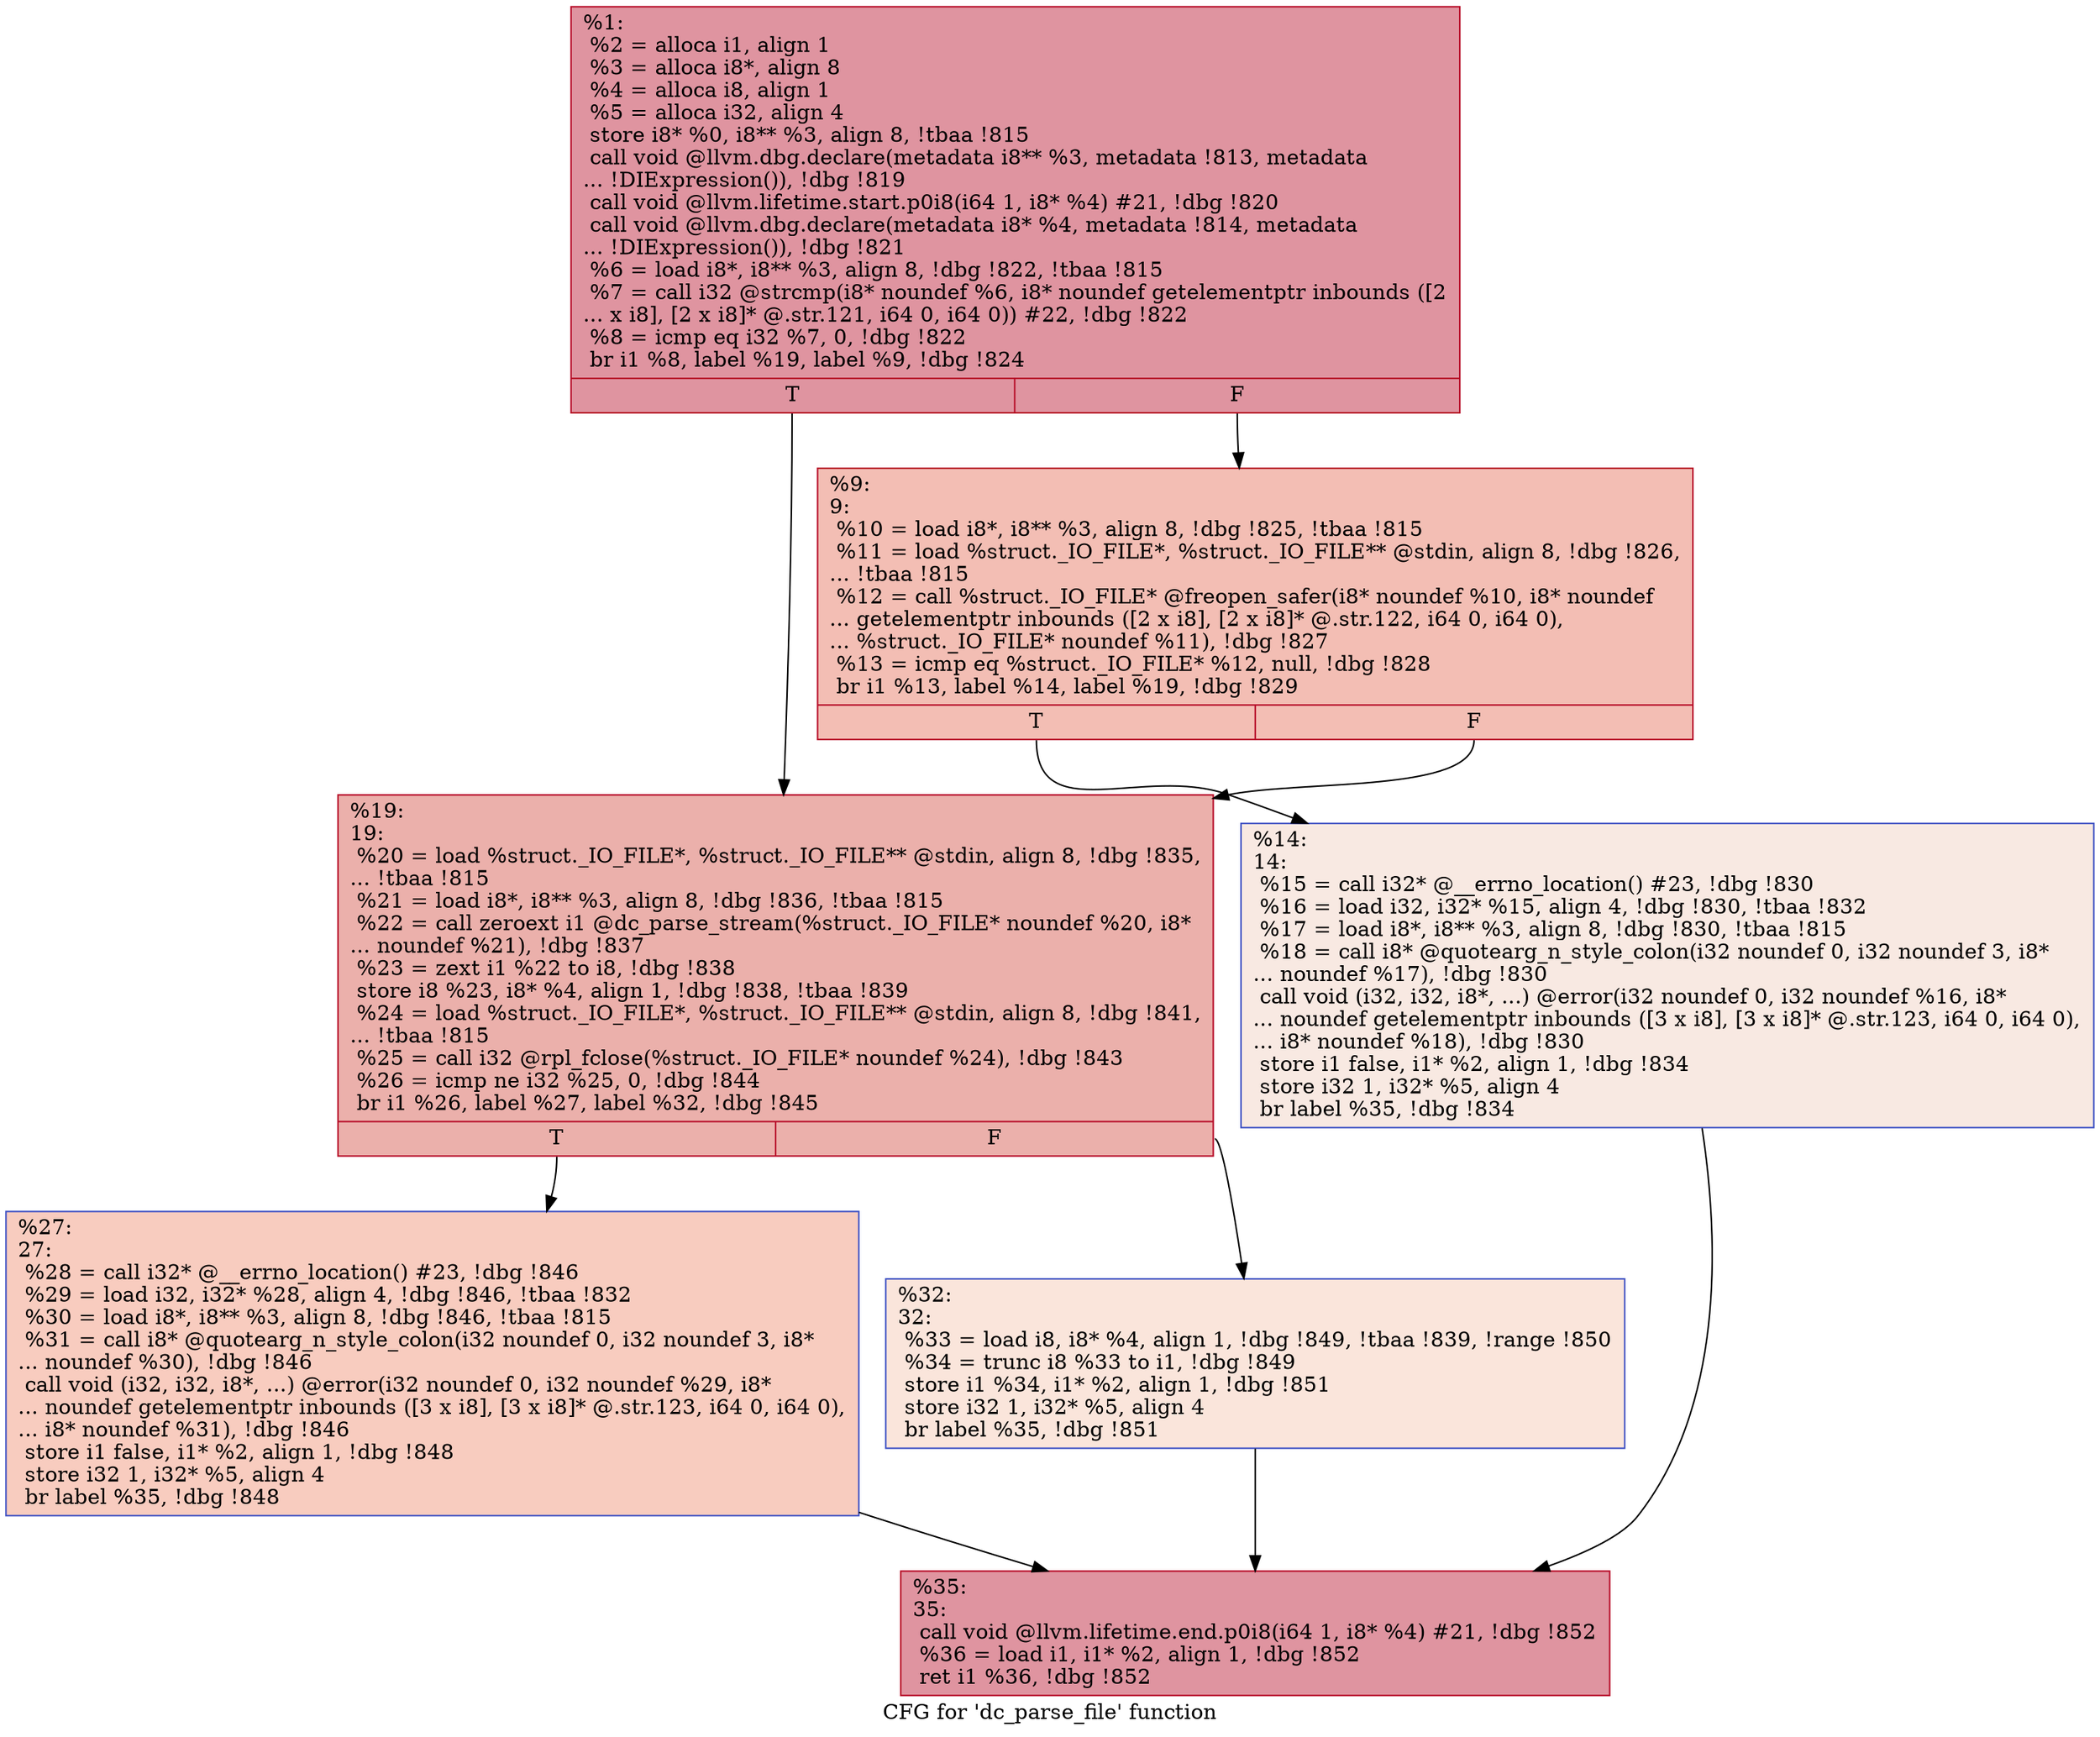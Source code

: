 digraph "CFG for 'dc_parse_file' function" {
	label="CFG for 'dc_parse_file' function";

	Node0x2377a40 [shape=record,color="#b70d28ff", style=filled, fillcolor="#b70d2870",label="{%1:\l  %2 = alloca i1, align 1\l  %3 = alloca i8*, align 8\l  %4 = alloca i8, align 1\l  %5 = alloca i32, align 4\l  store i8* %0, i8** %3, align 8, !tbaa !815\l  call void @llvm.dbg.declare(metadata i8** %3, metadata !813, metadata\l... !DIExpression()), !dbg !819\l  call void @llvm.lifetime.start.p0i8(i64 1, i8* %4) #21, !dbg !820\l  call void @llvm.dbg.declare(metadata i8* %4, metadata !814, metadata\l... !DIExpression()), !dbg !821\l  %6 = load i8*, i8** %3, align 8, !dbg !822, !tbaa !815\l  %7 = call i32 @strcmp(i8* noundef %6, i8* noundef getelementptr inbounds ([2\l... x i8], [2 x i8]* @.str.121, i64 0, i64 0)) #22, !dbg !822\l  %8 = icmp eq i32 %7, 0, !dbg !822\l  br i1 %8, label %19, label %9, !dbg !824\l|{<s0>T|<s1>F}}"];
	Node0x2377a40:s0 -> Node0x2377bf0;
	Node0x2377a40:s1 -> Node0x2377b50;
	Node0x2377b50 [shape=record,color="#b70d28ff", style=filled, fillcolor="#e36c5570",label="{%9:\l9:                                                \l  %10 = load i8*, i8** %3, align 8, !dbg !825, !tbaa !815\l  %11 = load %struct._IO_FILE*, %struct._IO_FILE** @stdin, align 8, !dbg !826,\l... !tbaa !815\l  %12 = call %struct._IO_FILE* @freopen_safer(i8* noundef %10, i8* noundef\l... getelementptr inbounds ([2 x i8], [2 x i8]* @.str.122, i64 0, i64 0),\l... %struct._IO_FILE* noundef %11), !dbg !827\l  %13 = icmp eq %struct._IO_FILE* %12, null, !dbg !828\l  br i1 %13, label %14, label %19, !dbg !829\l|{<s0>T|<s1>F}}"];
	Node0x2377b50:s0 -> Node0x2377ba0;
	Node0x2377b50:s1 -> Node0x2377bf0;
	Node0x2377ba0 [shape=record,color="#3d50c3ff", style=filled, fillcolor="#efcebd70",label="{%14:\l14:                                               \l  %15 = call i32* @__errno_location() #23, !dbg !830\l  %16 = load i32, i32* %15, align 4, !dbg !830, !tbaa !832\l  %17 = load i8*, i8** %3, align 8, !dbg !830, !tbaa !815\l  %18 = call i8* @quotearg_n_style_colon(i32 noundef 0, i32 noundef 3, i8*\l... noundef %17), !dbg !830\l  call void (i32, i32, i8*, ...) @error(i32 noundef 0, i32 noundef %16, i8*\l... noundef getelementptr inbounds ([3 x i8], [3 x i8]* @.str.123, i64 0, i64 0),\l... i8* noundef %18), !dbg !830\l  store i1 false, i1* %2, align 1, !dbg !834\l  store i32 1, i32* %5, align 4\l  br label %35, !dbg !834\l}"];
	Node0x2377ba0 -> Node0x2377ce0;
	Node0x2377bf0 [shape=record,color="#b70d28ff", style=filled, fillcolor="#d24b4070",label="{%19:\l19:                                               \l  %20 = load %struct._IO_FILE*, %struct._IO_FILE** @stdin, align 8, !dbg !835,\l... !tbaa !815\l  %21 = load i8*, i8** %3, align 8, !dbg !836, !tbaa !815\l  %22 = call zeroext i1 @dc_parse_stream(%struct._IO_FILE* noundef %20, i8*\l... noundef %21), !dbg !837\l  %23 = zext i1 %22 to i8, !dbg !838\l  store i8 %23, i8* %4, align 1, !dbg !838, !tbaa !839\l  %24 = load %struct._IO_FILE*, %struct._IO_FILE** @stdin, align 8, !dbg !841,\l... !tbaa !815\l  %25 = call i32 @rpl_fclose(%struct._IO_FILE* noundef %24), !dbg !843\l  %26 = icmp ne i32 %25, 0, !dbg !844\l  br i1 %26, label %27, label %32, !dbg !845\l|{<s0>T|<s1>F}}"];
	Node0x2377bf0:s0 -> Node0x2377c40;
	Node0x2377bf0:s1 -> Node0x2377c90;
	Node0x2377c40 [shape=record,color="#3d50c3ff", style=filled, fillcolor="#f08b6e70",label="{%27:\l27:                                               \l  %28 = call i32* @__errno_location() #23, !dbg !846\l  %29 = load i32, i32* %28, align 4, !dbg !846, !tbaa !832\l  %30 = load i8*, i8** %3, align 8, !dbg !846, !tbaa !815\l  %31 = call i8* @quotearg_n_style_colon(i32 noundef 0, i32 noundef 3, i8*\l... noundef %30), !dbg !846\l  call void (i32, i32, i8*, ...) @error(i32 noundef 0, i32 noundef %29, i8*\l... noundef getelementptr inbounds ([3 x i8], [3 x i8]* @.str.123, i64 0, i64 0),\l... i8* noundef %31), !dbg !846\l  store i1 false, i1* %2, align 1, !dbg !848\l  store i32 1, i32* %5, align 4\l  br label %35, !dbg !848\l}"];
	Node0x2377c40 -> Node0x2377ce0;
	Node0x2377c90 [shape=record,color="#3d50c3ff", style=filled, fillcolor="#f4c5ad70",label="{%32:\l32:                                               \l  %33 = load i8, i8* %4, align 1, !dbg !849, !tbaa !839, !range !850\l  %34 = trunc i8 %33 to i1, !dbg !849\l  store i1 %34, i1* %2, align 1, !dbg !851\l  store i32 1, i32* %5, align 4\l  br label %35, !dbg !851\l}"];
	Node0x2377c90 -> Node0x2377ce0;
	Node0x2377ce0 [shape=record,color="#b70d28ff", style=filled, fillcolor="#b70d2870",label="{%35:\l35:                                               \l  call void @llvm.lifetime.end.p0i8(i64 1, i8* %4) #21, !dbg !852\l  %36 = load i1, i1* %2, align 1, !dbg !852\l  ret i1 %36, !dbg !852\l}"];
}
